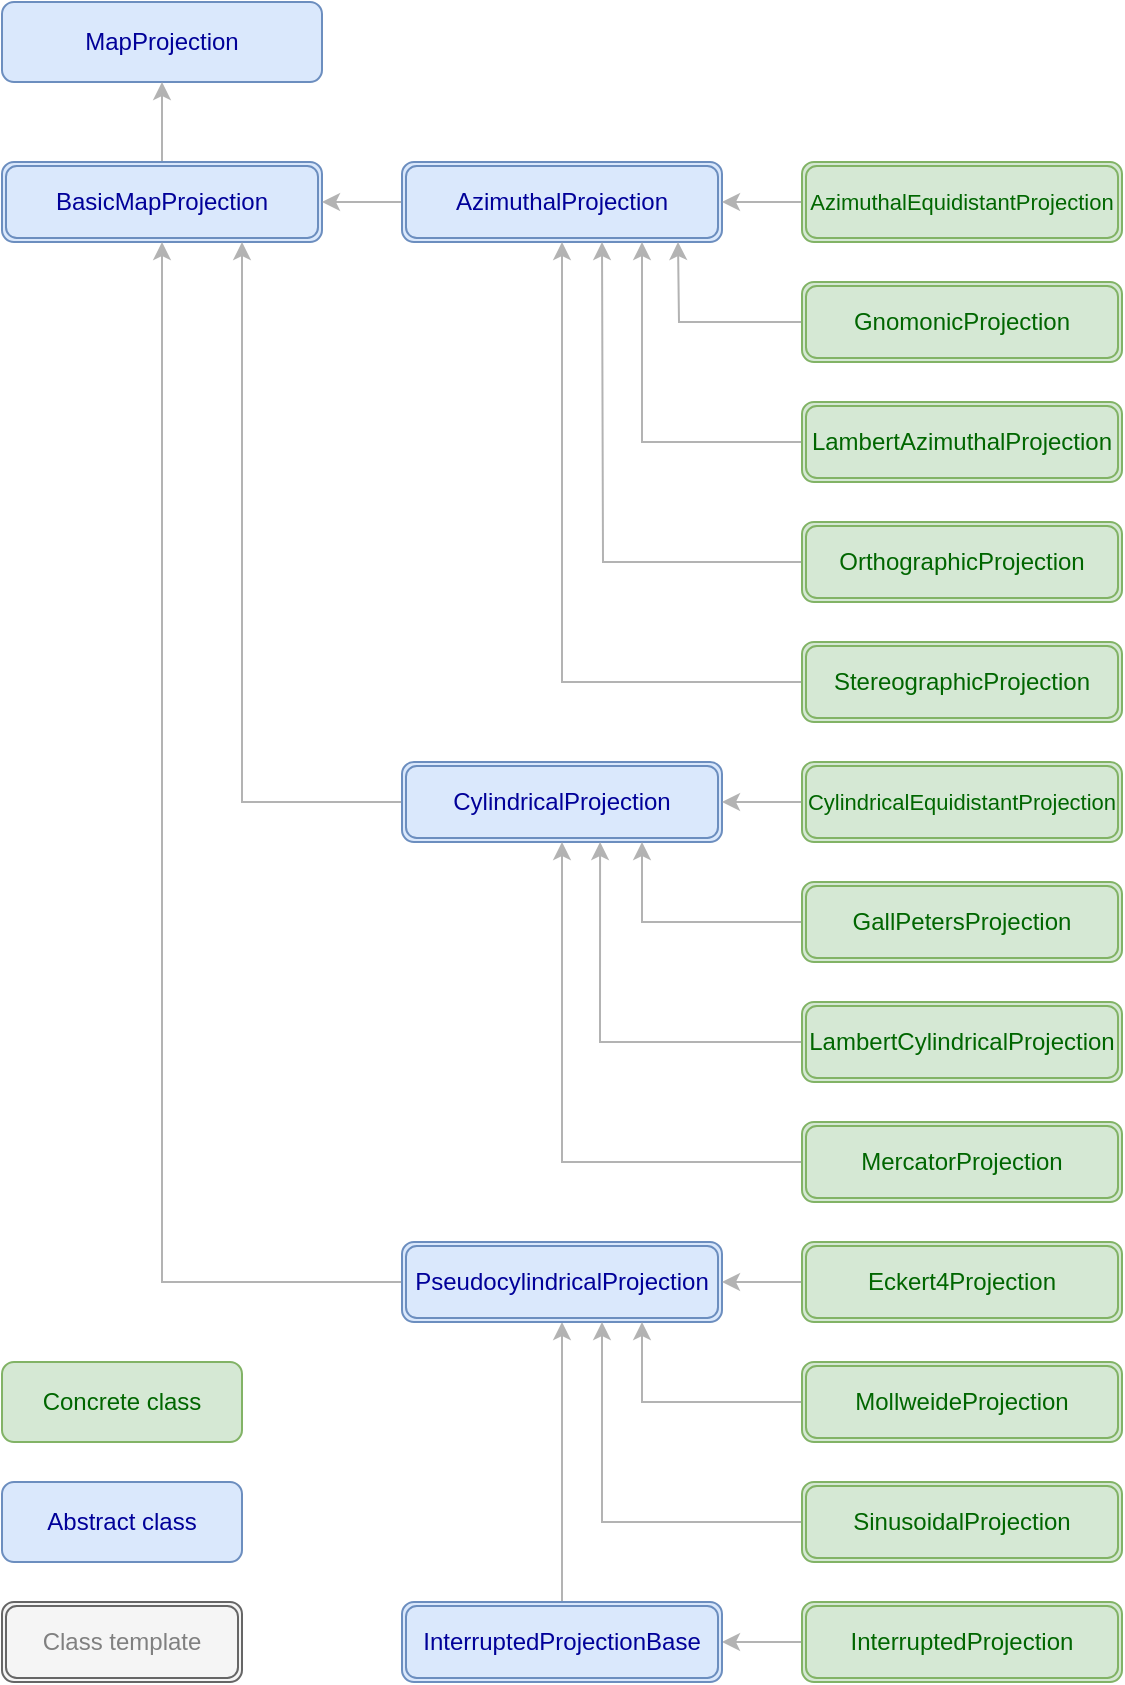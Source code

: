 <mxfile version="20.3.0" type="device"><diagram id="jHYS1GxRkwbcLdCwjRc8" name="Page-1"><mxGraphModel dx="1037" dy="1077" grid="1" gridSize="10" guides="1" tooltips="1" connect="1" arrows="1" fold="1" page="1" pageScale="1" pageWidth="827" pageHeight="1169" math="0" shadow="0"><root><mxCell id="0"/><mxCell id="1" parent="0"/><mxCell id="Mu6_Yp2KzFKUIn4I_CKU-1" value="MapProjection" style="rounded=1;whiteSpace=wrap;html=1;fontFamily=Helvetica;fillColor=#dae8fc;strokeColor=#6c8ebf;fontColor=#000099;" parent="1" vertex="1"><mxGeometry x="40" y="40" width="160" height="40" as="geometry"/></mxCell><mxCell id="Mu6_Yp2KzFKUIn4I_CKU-24" style="edgeStyle=orthogonalEdgeStyle;rounded=0;orthogonalLoop=1;jettySize=auto;html=1;fontFamily=Helvetica;fontSize=11;fontColor=#000099;strokeColor=#B3B3B3;" parent="1" source="Mu6_Yp2KzFKUIn4I_CKU-3" target="Mu6_Yp2KzFKUIn4I_CKU-1" edge="1"><mxGeometry relative="1" as="geometry"/></mxCell><mxCell id="Mu6_Yp2KzFKUIn4I_CKU-3" value="BasicMapProjection" style="shape=ext;double=1;rounded=1;whiteSpace=wrap;html=1;fontFamily=Helvetica;fillColor=#dae8fc;strokeColor=#6c8ebf;fontColor=#000099;" parent="1" vertex="1"><mxGeometry x="40" y="120" width="160" height="40" as="geometry"/></mxCell><mxCell id="Mu6_Yp2KzFKUIn4I_CKU-4" value="Concrete class" style="rounded=1;whiteSpace=wrap;html=1;fillColor=#d5e8d4;strokeColor=#82b366;fontColor=#006600;" parent="1" vertex="1"><mxGeometry x="40" y="720" width="120" height="40" as="geometry"/></mxCell><mxCell id="Mu6_Yp2KzFKUIn4I_CKU-5" value="Abstract class" style="rounded=1;whiteSpace=wrap;html=1;fillColor=#dae8fc;strokeColor=#6c8ebf;fontColor=#000099;" parent="1" vertex="1"><mxGeometry x="40" y="780" width="120" height="40" as="geometry"/></mxCell><mxCell id="Mu6_Yp2KzFKUIn4I_CKU-6" value="Class template" style="shape=ext;double=1;rounded=1;whiteSpace=wrap;html=1;fillColor=#f5f5f5;fontColor=#808080;strokeColor=#666666;" parent="1" vertex="1"><mxGeometry x="40" y="840" width="120" height="40" as="geometry"/></mxCell><mxCell id="Mu6_Yp2KzFKUIn4I_CKU-48" style="rounded=0;orthogonalLoop=1;jettySize=auto;html=1;entryX=1;entryY=0.5;entryDx=0;entryDy=0;fontFamily=Helvetica;fontSize=11;fontColor=#000099;exitX=0;exitY=0.5;exitDx=0;exitDy=0;strokeColor=#B3B3B3;edgeStyle=orthogonalEdgeStyle;" parent="1" source="Mu6_Yp2KzFKUIn4I_CKU-7" target="Mu6_Yp2KzFKUIn4I_CKU-3" edge="1"><mxGeometry relative="1" as="geometry"><mxPoint x="170" y="210" as="sourcePoint"/></mxGeometry></mxCell><mxCell id="Mu6_Yp2KzFKUIn4I_CKU-7" value="AzimuthalProjection" style="shape=ext;double=1;rounded=1;whiteSpace=wrap;html=1;fontFamily=Helvetica;fillColor=#dae8fc;strokeColor=#6c8ebf;fontColor=#000099;" parent="1" vertex="1"><mxGeometry x="240" y="120" width="160" height="40" as="geometry"/></mxCell><mxCell id="Mu6_Yp2KzFKUIn4I_CKU-32" style="rounded=0;orthogonalLoop=1;jettySize=auto;html=1;fontFamily=Helvetica;fontSize=11;fontColor=#000099;entryX=0.75;entryY=1;entryDx=0;entryDy=0;exitX=0;exitY=0.5;exitDx=0;exitDy=0;strokeColor=#B3B3B3;edgeStyle=orthogonalEdgeStyle;" parent="1" source="Mu6_Yp2KzFKUIn4I_CKU-8" target="Mu6_Yp2KzFKUIn4I_CKU-3" edge="1"><mxGeometry relative="1" as="geometry"/></mxCell><mxCell id="Mu6_Yp2KzFKUIn4I_CKU-8" value="CylindricalProjection" style="shape=ext;double=1;rounded=1;whiteSpace=wrap;html=1;fontFamily=Helvetica;fillColor=#dae8fc;strokeColor=#6c8ebf;fontColor=#000099;" parent="1" vertex="1"><mxGeometry x="240" y="420" width="160" height="40" as="geometry"/></mxCell><mxCell id="Mu6_Yp2KzFKUIn4I_CKU-47" style="edgeStyle=orthogonalEdgeStyle;rounded=0;orthogonalLoop=1;jettySize=auto;html=1;fontFamily=Helvetica;fontSize=11;fontColor=#000099;strokeColor=#B3B3B3;" parent="1" source="Mu6_Yp2KzFKUIn4I_CKU-9" target="Mu6_Yp2KzFKUIn4I_CKU-10" edge="1"><mxGeometry relative="1" as="geometry"/></mxCell><mxCell id="Mu6_Yp2KzFKUIn4I_CKU-9" value="InterruptedProjection" style="shape=ext;double=1;rounded=1;whiteSpace=wrap;html=1;fontFamily=Helvetica;fillColor=#d5e8d4;strokeColor=#82b366;fontColor=#006600;" parent="1" vertex="1"><mxGeometry x="440" y="840" width="160" height="40" as="geometry"/></mxCell><mxCell id="Mu6_Yp2KzFKUIn4I_CKU-46" style="rounded=0;orthogonalLoop=1;jettySize=auto;html=1;fontFamily=Helvetica;fontSize=11;fontColor=#000099;strokeColor=#B3B3B3;edgeStyle=orthogonalEdgeStyle;" parent="1" source="Mu6_Yp2KzFKUIn4I_CKU-10" target="Mu6_Yp2KzFKUIn4I_CKU-11" edge="1"><mxGeometry relative="1" as="geometry"><mxPoint x="280" y="830" as="sourcePoint"/><mxPoint x="300" y="720" as="targetPoint"/></mxGeometry></mxCell><mxCell id="Mu6_Yp2KzFKUIn4I_CKU-10" value="InterruptedProjectionBase" style="shape=ext;double=1;rounded=1;whiteSpace=wrap;html=1;fontFamily=Helvetica;fillColor=#dae8fc;strokeColor=#6c8ebf;fontColor=#000099;" parent="1" vertex="1"><mxGeometry x="240" y="840" width="160" height="40" as="geometry"/></mxCell><mxCell id="Mu6_Yp2KzFKUIn4I_CKU-30" style="rounded=0;orthogonalLoop=1;jettySize=auto;html=1;fontFamily=Helvetica;fontSize=11;fontColor=#000099;entryX=0.5;entryY=1;entryDx=0;entryDy=0;exitX=0;exitY=0.5;exitDx=0;exitDy=0;strokeColor=#B3B3B3;edgeStyle=orthogonalEdgeStyle;" parent="1" source="Mu6_Yp2KzFKUIn4I_CKU-11" target="Mu6_Yp2KzFKUIn4I_CKU-3" edge="1"><mxGeometry relative="1" as="geometry"/></mxCell><mxCell id="Mu6_Yp2KzFKUIn4I_CKU-11" value="PseudocylindricalProjection" style="shape=ext;double=1;rounded=1;whiteSpace=wrap;html=1;fontFamily=Helvetica;fillColor=#dae8fc;strokeColor=#6c8ebf;fontColor=#000099;" parent="1" vertex="1"><mxGeometry x="240" y="660" width="160" height="40" as="geometry"/></mxCell><mxCell id="Mu6_Yp2KzFKUIn4I_CKU-43" style="rounded=0;orthogonalLoop=1;jettySize=auto;html=1;fontFamily=Helvetica;fontSize=11;fontColor=#000099;exitX=0;exitY=0.5;exitDx=0;exitDy=0;strokeColor=#B3B3B3;edgeStyle=orthogonalEdgeStyle;" parent="1" source="Mu6_Yp2KzFKUIn4I_CKU-12" target="Mu6_Yp2KzFKUIn4I_CKU-11" edge="1"><mxGeometry relative="1" as="geometry"/></mxCell><mxCell id="Mu6_Yp2KzFKUIn4I_CKU-12" value="Eckert4Projection" style="shape=ext;double=1;rounded=1;whiteSpace=wrap;html=1;fontFamily=Helvetica;fillColor=#d5e8d4;strokeColor=#82b366;fontColor=#006600;" parent="1" vertex="1"><mxGeometry x="440" y="660" width="160" height="40" as="geometry"/></mxCell><mxCell id="Mu6_Yp2KzFKUIn4I_CKU-44" style="rounded=0;orthogonalLoop=1;jettySize=auto;html=1;entryX=0.75;entryY=1;entryDx=0;entryDy=0;fontFamily=Helvetica;fontSize=11;fontColor=#000099;exitX=0;exitY=0.5;exitDx=0;exitDy=0;strokeColor=#B3B3B3;edgeStyle=orthogonalEdgeStyle;" parent="1" source="Mu6_Yp2KzFKUIn4I_CKU-13" target="Mu6_Yp2KzFKUIn4I_CKU-11" edge="1"><mxGeometry relative="1" as="geometry"/></mxCell><mxCell id="Mu6_Yp2KzFKUIn4I_CKU-13" value="MollweideProjection" style="shape=ext;double=1;rounded=1;whiteSpace=wrap;html=1;fontFamily=Helvetica;fillColor=#d5e8d4;strokeColor=#82b366;fontColor=#006600;" parent="1" vertex="1"><mxGeometry x="440" y="720" width="160" height="40" as="geometry"/></mxCell><mxCell id="Mu6_Yp2KzFKUIn4I_CKU-45" style="rounded=0;orthogonalLoop=1;jettySize=auto;html=1;fontFamily=Helvetica;fontSize=11;fontColor=#000099;exitX=0;exitY=0.5;exitDx=0;exitDy=0;strokeColor=#B3B3B3;edgeStyle=orthogonalEdgeStyle;entryX=0.625;entryY=1;entryDx=0;entryDy=0;entryPerimeter=0;" parent="1" source="Mu6_Yp2KzFKUIn4I_CKU-14" target="Mu6_Yp2KzFKUIn4I_CKU-11" edge="1"><mxGeometry relative="1" as="geometry"/></mxCell><mxCell id="Mu6_Yp2KzFKUIn4I_CKU-14" value="SinusoidalProjection&lt;br&gt;" style="shape=ext;double=1;rounded=1;whiteSpace=wrap;html=1;fontFamily=Helvetica;fillColor=#d5e8d4;strokeColor=#82b366;fontColor=#006600;" parent="1" vertex="1"><mxGeometry x="440" y="780" width="160" height="40" as="geometry"/></mxCell><mxCell id="Mu6_Yp2KzFKUIn4I_CKU-33" style="rounded=0;orthogonalLoop=1;jettySize=auto;html=1;entryX=1;entryY=0.5;entryDx=0;entryDy=0;fontFamily=Helvetica;fontSize=11;fontColor=#000099;exitX=0;exitY=0.5;exitDx=0;exitDy=0;strokeColor=#B3B3B3;edgeStyle=orthogonalEdgeStyle;" parent="1" source="Mu6_Yp2KzFKUIn4I_CKU-15" target="Mu6_Yp2KzFKUIn4I_CKU-7" edge="1"><mxGeometry relative="1" as="geometry"/></mxCell><mxCell id="Mu6_Yp2KzFKUIn4I_CKU-15" value="AzimuthalEquidistantProjection" style="shape=ext;double=1;rounded=1;whiteSpace=wrap;html=1;fontFamily=Helvetica;fillColor=#d5e8d4;strokeColor=#82b366;fontColor=#006600;fontSize=11;" parent="1" vertex="1"><mxGeometry x="440" y="120" width="160" height="40" as="geometry"/></mxCell><mxCell id="Mu6_Yp2KzFKUIn4I_CKU-34" style="rounded=0;orthogonalLoop=1;jettySize=auto;html=1;fontFamily=Helvetica;fontSize=11;fontColor=#000099;strokeColor=#B3B3B3;edgeStyle=orthogonalEdgeStyle;" parent="1" source="Mu6_Yp2KzFKUIn4I_CKU-16" edge="1"><mxGeometry relative="1" as="geometry"><mxPoint x="378" y="160" as="targetPoint"/></mxGeometry></mxCell><mxCell id="Mu6_Yp2KzFKUIn4I_CKU-16" value="GnomonicProjection" style="shape=ext;double=1;rounded=1;whiteSpace=wrap;html=1;fontFamily=Helvetica;fillColor=#d5e8d4;strokeColor=#82b366;fontColor=#006600;" parent="1" vertex="1"><mxGeometry x="440" y="180" width="160" height="40" as="geometry"/></mxCell><mxCell id="Mu6_Yp2KzFKUIn4I_CKU-35" style="edgeStyle=orthogonalEdgeStyle;rounded=0;orthogonalLoop=1;jettySize=auto;html=1;fontFamily=Helvetica;fontSize=11;fontColor=#000099;strokeColor=#B3B3B3;entryX=0.75;entryY=1;entryDx=0;entryDy=0;" parent="1" source="Mu6_Yp2KzFKUIn4I_CKU-17" target="Mu6_Yp2KzFKUIn4I_CKU-7" edge="1"><mxGeometry relative="1" as="geometry"/></mxCell><mxCell id="Mu6_Yp2KzFKUIn4I_CKU-17" value="LambertAzimuthalProjection" style="shape=ext;double=1;rounded=1;whiteSpace=wrap;html=1;fontFamily=Helvetica;fillColor=#d5e8d4;strokeColor=#82b366;fontColor=#006600;" parent="1" vertex="1"><mxGeometry x="440" y="240" width="160" height="40" as="geometry"/></mxCell><mxCell id="Mu6_Yp2KzFKUIn4I_CKU-38" style="rounded=0;orthogonalLoop=1;jettySize=auto;html=1;fontFamily=Helvetica;fontSize=11;fontColor=#000099;exitX=0;exitY=0.5;exitDx=0;exitDy=0;strokeColor=#B3B3B3;edgeStyle=orthogonalEdgeStyle;" parent="1" source="Mu6_Yp2KzFKUIn4I_CKU-18" target="Mu6_Yp2KzFKUIn4I_CKU-8" edge="1"><mxGeometry relative="1" as="geometry"/></mxCell><mxCell id="Mu6_Yp2KzFKUIn4I_CKU-18" value="CylindricalEquidistantProjection" style="shape=ext;double=1;rounded=1;whiteSpace=wrap;html=1;fontFamily=Helvetica;fillColor=#d5e8d4;strokeColor=#82b366;fontColor=#006600;fontSize=11;" parent="1" vertex="1"><mxGeometry x="440" y="420" width="160" height="40" as="geometry"/></mxCell><mxCell id="Mu6_Yp2KzFKUIn4I_CKU-37" style="rounded=0;orthogonalLoop=1;jettySize=auto;html=1;fontFamily=Helvetica;fontSize=11;fontColor=#000099;exitX=0;exitY=0.5;exitDx=0;exitDy=0;strokeColor=#B3B3B3;edgeStyle=orthogonalEdgeStyle;entryX=0.5;entryY=1;entryDx=0;entryDy=0;" parent="1" source="Mu6_Yp2KzFKUIn4I_CKU-19" target="Mu6_Yp2KzFKUIn4I_CKU-7" edge="1"><mxGeometry relative="1" as="geometry"><mxPoint x="261" y="160" as="targetPoint"/></mxGeometry></mxCell><mxCell id="Mu6_Yp2KzFKUIn4I_CKU-19" value="StereographicProjection" style="shape=ext;double=1;rounded=1;whiteSpace=wrap;html=1;fontFamily=Helvetica;fillColor=#d5e8d4;strokeColor=#82b366;fontColor=#006600;" parent="1" vertex="1"><mxGeometry x="440" y="360" width="160" height="40" as="geometry"/></mxCell><mxCell id="Mu6_Yp2KzFKUIn4I_CKU-36" style="rounded=0;orthogonalLoop=1;jettySize=auto;html=1;fontFamily=Helvetica;fontSize=11;fontColor=#000099;strokeColor=#B3B3B3;edgeStyle=orthogonalEdgeStyle;" parent="1" source="Mu6_Yp2KzFKUIn4I_CKU-20" edge="1"><mxGeometry relative="1" as="geometry"><mxPoint x="340" y="160" as="targetPoint"/></mxGeometry></mxCell><mxCell id="Mu6_Yp2KzFKUIn4I_CKU-20" value="OrthographicProjection" style="shape=ext;double=1;rounded=1;whiteSpace=wrap;html=1;fontFamily=Helvetica;fillColor=#d5e8d4;strokeColor=#82b366;fontColor=#006600;" parent="1" vertex="1"><mxGeometry x="440" y="300" width="160" height="40" as="geometry"/></mxCell><mxCell id="Mu6_Yp2KzFKUIn4I_CKU-40" style="rounded=0;orthogonalLoop=1;jettySize=auto;html=1;fontFamily=Helvetica;fontSize=11;fontColor=#000099;entryX=0.75;entryY=1;entryDx=0;entryDy=0;exitX=0;exitY=0.5;exitDx=0;exitDy=0;strokeColor=#B3B3B3;edgeStyle=orthogonalEdgeStyle;" parent="1" source="Mu6_Yp2KzFKUIn4I_CKU-21" target="Mu6_Yp2KzFKUIn4I_CKU-8" edge="1"><mxGeometry relative="1" as="geometry"/></mxCell><mxCell id="Mu6_Yp2KzFKUIn4I_CKU-21" value="GallPetersProjection" style="shape=ext;double=1;rounded=1;whiteSpace=wrap;html=1;fontFamily=Helvetica;fillColor=#d5e8d4;strokeColor=#82b366;fontColor=#006600;" parent="1" vertex="1"><mxGeometry x="440" y="480" width="160" height="40" as="geometry"/></mxCell><mxCell id="Mu6_Yp2KzFKUIn4I_CKU-41" style="rounded=0;orthogonalLoop=1;jettySize=auto;html=1;entryX=0.619;entryY=1;entryDx=0;entryDy=0;fontFamily=Helvetica;fontSize=11;fontColor=#000099;exitX=0;exitY=0.5;exitDx=0;exitDy=0;strokeColor=#B3B3B3;edgeStyle=orthogonalEdgeStyle;entryPerimeter=0;" parent="1" source="Mu6_Yp2KzFKUIn4I_CKU-22" target="Mu6_Yp2KzFKUIn4I_CKU-8" edge="1"><mxGeometry relative="1" as="geometry"/></mxCell><mxCell id="Mu6_Yp2KzFKUIn4I_CKU-22" value="LambertCylindricalProjection" style="shape=ext;double=1;rounded=1;whiteSpace=wrap;html=1;fontFamily=Helvetica;fillColor=#d5e8d4;strokeColor=#82b366;fontColor=#006600;" parent="1" vertex="1"><mxGeometry x="440" y="540" width="160" height="40" as="geometry"/></mxCell><mxCell id="Mu6_Yp2KzFKUIn4I_CKU-42" style="rounded=0;orthogonalLoop=1;jettySize=auto;html=1;fontFamily=Helvetica;fontSize=11;fontColor=#000099;exitX=0;exitY=0.5;exitDx=0;exitDy=0;strokeColor=#B3B3B3;edgeStyle=orthogonalEdgeStyle;entryX=0.5;entryY=1;entryDx=0;entryDy=0;" parent="1" source="Mu6_Yp2KzFKUIn4I_CKU-23" target="Mu6_Yp2KzFKUIn4I_CKU-8" edge="1"><mxGeometry relative="1" as="geometry"/></mxCell><mxCell id="Mu6_Yp2KzFKUIn4I_CKU-23" value="MercatorProjection" style="shape=ext;double=1;rounded=1;whiteSpace=wrap;html=1;fontFamily=Helvetica;fillColor=#d5e8d4;strokeColor=#82b366;fontColor=#006600;" parent="1" vertex="1"><mxGeometry x="440" y="600" width="160" height="40" as="geometry"/></mxCell></root></mxGraphModel></diagram></mxfile>